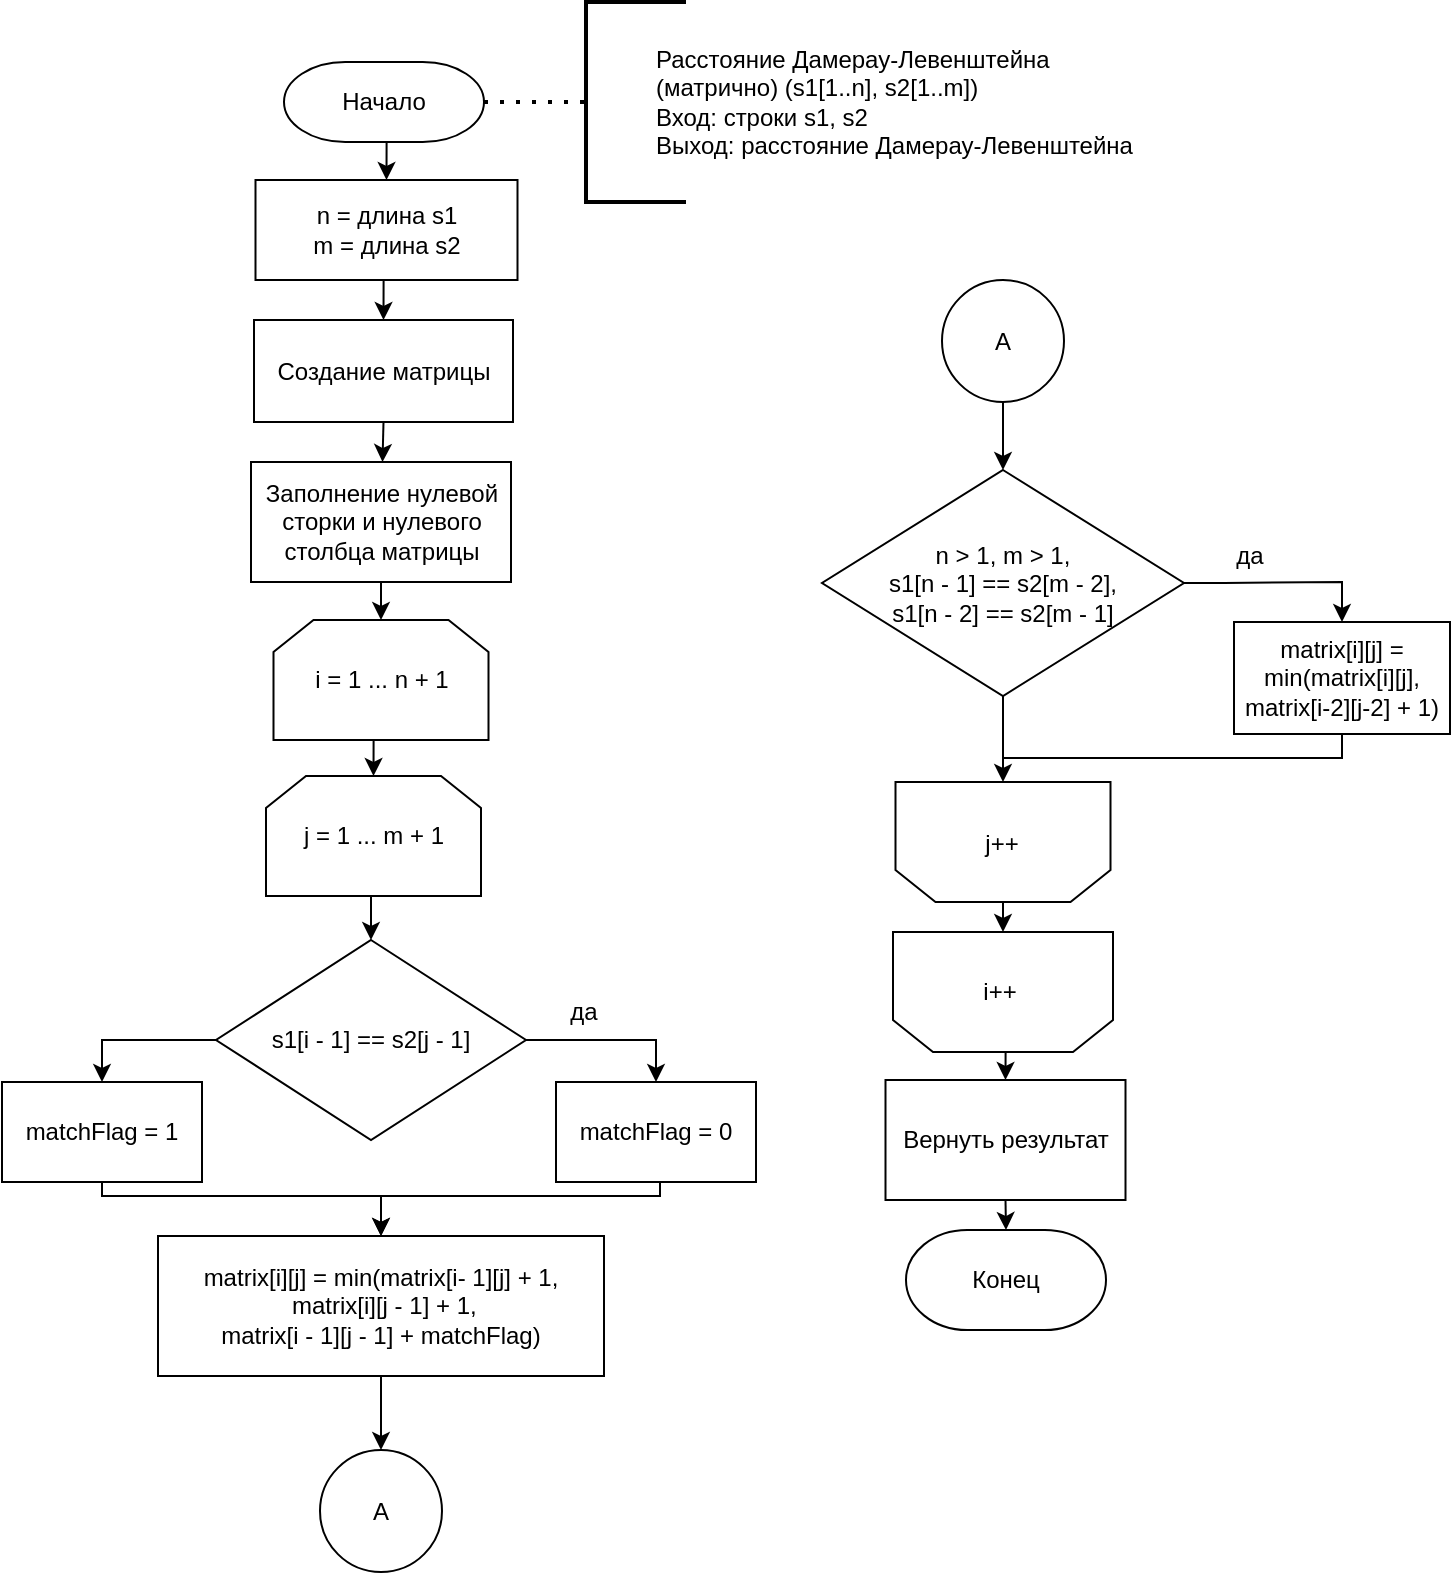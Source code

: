 <mxfile version="20.4.0" type="device" pages="4"><diagram id="PbOEHsnuYlZ1fzdp9hxf" name="Page-1"><mxGraphModel dx="1662" dy="663" grid="0" gridSize="10" guides="1" tooltips="1" connect="1" arrows="1" fold="1" page="1" pageScale="1" pageWidth="850" pageHeight="1100" math="0" shadow="0"><root><mxCell id="0"/><mxCell id="1" parent="0"/><mxCell id="GJ1nNMFgsoHjBuz5Gg0o-3" style="edgeStyle=orthogonalEdgeStyle;rounded=0;orthogonalLoop=1;jettySize=auto;html=1;exitX=0.5;exitY=1;exitDx=0;exitDy=0;exitPerimeter=0;entryX=0.5;entryY=0;entryDx=0;entryDy=0;" parent="1" source="QlhCBS2tbB2hpfsNWzaI-2" target="QlhCBS2tbB2hpfsNWzaI-7" edge="1"><mxGeometry relative="1" as="geometry"/></mxCell><mxCell id="QlhCBS2tbB2hpfsNWzaI-2" value="Начало" style="strokeWidth=1;html=1;shape=mxgraph.flowchart.terminator;whiteSpace=wrap;" parent="1" vertex="1"><mxGeometry x="249" y="40" width="100" height="40" as="geometry"/></mxCell><mxCell id="GJ1nNMFgsoHjBuz5Gg0o-4" style="edgeStyle=orthogonalEdgeStyle;rounded=0;orthogonalLoop=1;jettySize=auto;html=1;exitX=0.5;exitY=1;exitDx=0;exitDy=0;entryX=0.5;entryY=0;entryDx=0;entryDy=0;" parent="1" source="QlhCBS2tbB2hpfsNWzaI-7" target="QlhCBS2tbB2hpfsNWzaI-9" edge="1"><mxGeometry relative="1" as="geometry"/></mxCell><mxCell id="QlhCBS2tbB2hpfsNWzaI-7" value="n = длина s1&lt;br&gt;m = длина s2" style="rounded=1;whiteSpace=wrap;html=1;absoluteArcSize=1;arcSize=0;strokeWidth=1;" parent="1" vertex="1"><mxGeometry x="234.75" y="99" width="131" height="50" as="geometry"/></mxCell><mxCell id="QlhCBS2tbB2hpfsNWzaI-9" value="Создание матрицы" style="rounded=1;whiteSpace=wrap;html=1;absoluteArcSize=1;arcSize=0;strokeWidth=1;" parent="1" vertex="1"><mxGeometry x="234" y="169" width="129.5" height="51" as="geometry"/></mxCell><mxCell id="QlhCBS2tbB2hpfsNWzaI-13" value="" style="endArrow=classic;html=1;exitX=0.5;exitY=1;exitDx=0;exitDy=0;" parent="1" source="QlhCBS2tbB2hpfsNWzaI-9" target="QlhCBS2tbB2hpfsNWzaI-17" edge="1"><mxGeometry width="50" height="50" relative="1" as="geometry"><mxPoint x="286.5" y="540" as="sourcePoint"/><mxPoint x="336.5" y="490" as="targetPoint"/></mxGeometry></mxCell><mxCell id="3fJr_1QyqetIEs8Sb-gw-1" style="edgeStyle=orthogonalEdgeStyle;rounded=0;orthogonalLoop=1;jettySize=auto;html=1;exitX=0;exitY=0.5;exitDx=0;exitDy=0;exitPerimeter=0;entryX=0.5;entryY=0;entryDx=0;entryDy=0;" parent="1" source="QlhCBS2tbB2hpfsNWzaI-16" target="QlhCBS2tbB2hpfsNWzaI-21" edge="1"><mxGeometry relative="1" as="geometry"/></mxCell><mxCell id="3fJr_1QyqetIEs8Sb-gw-4" style="edgeStyle=orthogonalEdgeStyle;rounded=0;orthogonalLoop=1;jettySize=auto;html=1;exitX=1;exitY=0.5;exitDx=0;exitDy=0;exitPerimeter=0;entryX=0.5;entryY=0;entryDx=0;entryDy=0;" parent="1" source="QlhCBS2tbB2hpfsNWzaI-16" target="QlhCBS2tbB2hpfsNWzaI-20" edge="1"><mxGeometry relative="1" as="geometry"/></mxCell><mxCell id="QlhCBS2tbB2hpfsNWzaI-16" value="s1[i - 1] == s2[j - 1]" style="strokeWidth=1;html=1;shape=mxgraph.flowchart.decision;whiteSpace=wrap;" parent="1" vertex="1"><mxGeometry x="215" y="479" width="155" height="100" as="geometry"/></mxCell><mxCell id="GJ1nNMFgsoHjBuz5Gg0o-20" style="edgeStyle=orthogonalEdgeStyle;rounded=0;orthogonalLoop=1;jettySize=auto;html=1;exitX=0.5;exitY=1;exitDx=0;exitDy=0;entryX=0.5;entryY=0;entryDx=0;entryDy=0;" parent="1" source="QlhCBS2tbB2hpfsNWzaI-17" target="GJ1nNMFgsoHjBuz5Gg0o-5" edge="1"><mxGeometry relative="1" as="geometry"/></mxCell><mxCell id="QlhCBS2tbB2hpfsNWzaI-17" value="Заполнение нулевой сторки и нулевого столбца матрицы" style="rounded=1;whiteSpace=wrap;html=1;absoluteArcSize=1;arcSize=0;strokeWidth=1;" parent="1" vertex="1"><mxGeometry x="232.5" y="240" width="130" height="60" as="geometry"/></mxCell><mxCell id="GJ1nNMFgsoHjBuz5Gg0o-8" style="edgeStyle=orthogonalEdgeStyle;rounded=0;orthogonalLoop=1;jettySize=auto;html=1;exitX=0.5;exitY=1;exitDx=0;exitDy=0;entryX=0.5;entryY=0;entryDx=0;entryDy=0;" parent="1" source="QlhCBS2tbB2hpfsNWzaI-20" target="QlhCBS2tbB2hpfsNWzaI-24" edge="1"><mxGeometry relative="1" as="geometry"><Array as="points"><mxPoint x="437" y="600"/><mxPoint x="437" y="607"/><mxPoint x="298" y="607"/></Array></mxGeometry></mxCell><mxCell id="QlhCBS2tbB2hpfsNWzaI-20" value="matchFlag = 0" style="rounded=1;whiteSpace=wrap;html=1;absoluteArcSize=1;arcSize=0;strokeWidth=1;" parent="1" vertex="1"><mxGeometry x="385" y="550" width="100" height="50" as="geometry"/></mxCell><mxCell id="GJ1nNMFgsoHjBuz5Gg0o-7" style="edgeStyle=orthogonalEdgeStyle;rounded=0;orthogonalLoop=1;jettySize=auto;html=1;exitX=0.5;exitY=1;exitDx=0;exitDy=0;entryX=0.5;entryY=0;entryDx=0;entryDy=0;" parent="1" source="QlhCBS2tbB2hpfsNWzaI-21" target="QlhCBS2tbB2hpfsNWzaI-24" edge="1"><mxGeometry relative="1" as="geometry"><Array as="points"><mxPoint x="158" y="607"/><mxPoint x="297" y="607"/></Array></mxGeometry></mxCell><mxCell id="QlhCBS2tbB2hpfsNWzaI-21" value="matchFlag&amp;nbsp;= 1" style="rounded=1;whiteSpace=wrap;html=1;absoluteArcSize=1;arcSize=0;strokeWidth=1;" parent="1" vertex="1"><mxGeometry x="108" y="550" width="100" height="50" as="geometry"/></mxCell><mxCell id="Vdnfsfu97-3xwbdnHy_0-2" style="edgeStyle=orthogonalEdgeStyle;rounded=0;orthogonalLoop=1;jettySize=auto;html=1;" edge="1" parent="1" source="QlhCBS2tbB2hpfsNWzaI-24" target="Vdnfsfu97-3xwbdnHy_0-1"><mxGeometry relative="1" as="geometry"/></mxCell><mxCell id="QlhCBS2tbB2hpfsNWzaI-24" value="matrix[i][j] = min(matrix[i- 1][j] + 1,&lt;br&gt;&amp;nbsp;matrix[i][j - 1] + 1, &lt;br&gt;matrix[i - 1][j - 1] + matchFlag)" style="rounded=1;whiteSpace=wrap;html=1;absoluteArcSize=1;arcSize=0;strokeWidth=1;" parent="1" vertex="1"><mxGeometry x="186" y="627" width="223" height="70" as="geometry"/></mxCell><mxCell id="QlhCBS2tbB2hpfsNWzaI-38" value="Конец" style="strokeWidth=1;html=1;shape=mxgraph.flowchart.terminator;whiteSpace=wrap;" parent="1" vertex="1"><mxGeometry x="560" y="624" width="100" height="50" as="geometry"/></mxCell><mxCell id="3fJr_1QyqetIEs8Sb-gw-8" value="да" style="text;html=1;strokeColor=none;fillColor=none;align=center;verticalAlign=middle;whiteSpace=wrap;rounded=0;" parent="1" vertex="1"><mxGeometry x="379" y="505" width="40" height="20" as="geometry"/></mxCell><mxCell id="GJ1nNMFgsoHjBuz5Gg0o-21" style="edgeStyle=orthogonalEdgeStyle;rounded=0;orthogonalLoop=1;jettySize=auto;html=1;exitX=0.5;exitY=1;exitDx=0;exitDy=0;entryX=0.5;entryY=0;entryDx=0;entryDy=0;" parent="1" source="GJ1nNMFgsoHjBuz5Gg0o-5" target="GJ1nNMFgsoHjBuz5Gg0o-6" edge="1"><mxGeometry relative="1" as="geometry"/></mxCell><mxCell id="GJ1nNMFgsoHjBuz5Gg0o-5" value="&lt;span&gt;i = 1 ... n + 1&lt;/span&gt;" style="shape=loopLimit;whiteSpace=wrap;html=1;strokeWidth=1;" parent="1" vertex="1"><mxGeometry x="243.75" y="319" width="107.5" height="60" as="geometry"/></mxCell><mxCell id="GJ1nNMFgsoHjBuz5Gg0o-19" style="edgeStyle=orthogonalEdgeStyle;rounded=0;orthogonalLoop=1;jettySize=auto;html=1;exitX=0.5;exitY=1;exitDx=0;exitDy=0;entryX=0.5;entryY=0;entryDx=0;entryDy=0;entryPerimeter=0;" parent="1" source="GJ1nNMFgsoHjBuz5Gg0o-6" target="QlhCBS2tbB2hpfsNWzaI-16" edge="1"><mxGeometry relative="1" as="geometry"/></mxCell><mxCell id="GJ1nNMFgsoHjBuz5Gg0o-6" value="j = 1 ... m + 1" style="shape=loopLimit;whiteSpace=wrap;html=1;strokeWidth=1;" parent="1" vertex="1"><mxGeometry x="240" y="397" width="107.5" height="60" as="geometry"/></mxCell><mxCell id="GJ1nNMFgsoHjBuz5Gg0o-11" value="" style="group" parent="1" vertex="1" connectable="0"><mxGeometry x="558.5" y="410" width="107.5" height="60" as="geometry"/></mxCell><mxCell id="GJ1nNMFgsoHjBuz5Gg0o-9" value="" style="shape=loopLimit;whiteSpace=wrap;html=1;strokeWidth=1;rotation=-180;" parent="GJ1nNMFgsoHjBuz5Gg0o-11" vertex="1"><mxGeometry x="-3.75" y="-10" width="107.5" height="60" as="geometry"/></mxCell><mxCell id="QlhCBS2tbB2hpfsNWzaI-33" value="j++" style="text;html=1;strokeColor=none;fillColor=none;align=center;verticalAlign=middle;whiteSpace=wrap;rounded=0;" parent="GJ1nNMFgsoHjBuz5Gg0o-11" vertex="1"><mxGeometry x="20" width="58.48" height="42" as="geometry"/></mxCell><mxCell id="GJ1nNMFgsoHjBuz5Gg0o-12" value="" style="group" parent="1" vertex="1" connectable="0"><mxGeometry x="557.25" y="485" width="110" height="50" as="geometry"/></mxCell><mxCell id="GJ1nNMFgsoHjBuz5Gg0o-10" value="" style="shape=loopLimit;whiteSpace=wrap;html=1;strokeWidth=1;rotation=-180;" parent="GJ1nNMFgsoHjBuz5Gg0o-12" vertex="1"><mxGeometry x="-3.75" y="-10" width="110" height="60" as="geometry"/></mxCell><mxCell id="QlhCBS2tbB2hpfsNWzaI-36" value="i++" style="text;html=1;strokeColor=none;fillColor=none;align=center;verticalAlign=middle;whiteSpace=wrap;rounded=0;" parent="GJ1nNMFgsoHjBuz5Gg0o-12" vertex="1"><mxGeometry x="30" width="40" height="40" as="geometry"/></mxCell><mxCell id="GJ1nNMFgsoHjBuz5Gg0o-17" style="edgeStyle=orthogonalEdgeStyle;rounded=0;orthogonalLoop=1;jettySize=auto;html=1;exitX=0.5;exitY=0;exitDx=0;exitDy=0;entryX=0.5;entryY=1;entryDx=0;entryDy=0;" parent="1" source="GJ1nNMFgsoHjBuz5Gg0o-9" target="GJ1nNMFgsoHjBuz5Gg0o-10" edge="1"><mxGeometry relative="1" as="geometry"/></mxCell><mxCell id="GJ1nNMFgsoHjBuz5Gg0o-25" value="&lt;span&gt;Расстояние Дамерау-Левенштейна&amp;nbsp;&lt;br&gt;(матрично) (s1[1..n], s2[1..m])&lt;br&gt;&lt;/span&gt;&lt;div&gt;Вход: строки s1, s2&lt;/div&gt;&lt;div&gt;Выход: расстояние Дамерау-Левенштейна&lt;/div&gt;" style="text;html=1;align=left;verticalAlign=middle;resizable=0;points=[];autosize=1;" parent="1" vertex="1"><mxGeometry x="433" y="25" width="256" height="70" as="geometry"/></mxCell><mxCell id="ZtsBwkWmCcAqBo-v8Foj-3" value="Вернуть результат" style="rounded=0;whiteSpace=wrap;html=1;strokeWidth=1;" parent="1" vertex="1"><mxGeometry x="549.75" y="549" width="120" height="60" as="geometry"/></mxCell><mxCell id="ZtsBwkWmCcAqBo-v8Foj-4" style="edgeStyle=orthogonalEdgeStyle;rounded=0;orthogonalLoop=1;jettySize=auto;html=1;exitX=0.5;exitY=0;exitDx=0;exitDy=0;entryX=0.5;entryY=0;entryDx=0;entryDy=0;" parent="1" source="GJ1nNMFgsoHjBuz5Gg0o-10" target="ZtsBwkWmCcAqBo-v8Foj-3" edge="1"><mxGeometry relative="1" as="geometry"/></mxCell><mxCell id="6xylnuV4xVgLmrc-juxk-6" style="edgeStyle=orthogonalEdgeStyle;rounded=0;orthogonalLoop=1;jettySize=auto;html=1;exitX=1;exitY=0.5;exitDx=0;exitDy=0;exitPerimeter=0;entryX=0.5;entryY=0;entryDx=0;entryDy=0;" parent="1" source="6xylnuV4xVgLmrc-juxk-7" target="6xylnuV4xVgLmrc-juxk-8" edge="1"><mxGeometry relative="1" as="geometry"/></mxCell><mxCell id="KCcoZrRjbJHF1LTFoKwz-1" style="edgeStyle=orthogonalEdgeStyle;rounded=0;orthogonalLoop=1;jettySize=auto;html=1;exitX=0.5;exitY=1;exitDx=0;exitDy=0;exitPerimeter=0;entryX=0.5;entryY=1;entryDx=0;entryDy=0;" parent="1" source="6xylnuV4xVgLmrc-juxk-7" target="GJ1nNMFgsoHjBuz5Gg0o-9" edge="1"><mxGeometry relative="1" as="geometry"/></mxCell><mxCell id="6xylnuV4xVgLmrc-juxk-7" value="n &amp;gt; 1, m &amp;gt; 1,&lt;br&gt;s1[n - 1] == s2[m - 2],&lt;br&gt;s1[n - 2] == s2[m - 1]" style="strokeWidth=1;html=1;shape=mxgraph.flowchart.decision;whiteSpace=wrap;" parent="1" vertex="1"><mxGeometry x="518" y="244" width="181" height="113" as="geometry"/></mxCell><mxCell id="6xylnuV4xVgLmrc-juxk-8" value="matrix[i][j] = min(matrix[i][j], matrix[i-2][j-2] + 1)" style="rounded=1;whiteSpace=wrap;html=1;absoluteArcSize=1;arcSize=0;strokeWidth=1;" parent="1" vertex="1"><mxGeometry x="724" y="320" width="108" height="56" as="geometry"/></mxCell><mxCell id="6xylnuV4xVgLmrc-juxk-10" value="да" style="text;html=1;strokeColor=none;fillColor=none;align=center;verticalAlign=middle;whiteSpace=wrap;rounded=0;" parent="1" vertex="1"><mxGeometry x="712" y="277" width="40" height="20" as="geometry"/></mxCell><mxCell id="2vSAy33AEoQUTBy2-Sxr-3" value="" style="endArrow=none;html=1;rounded=0;entryX=0.5;entryY=1;entryDx=0;entryDy=0;" parent="1" target="6xylnuV4xVgLmrc-juxk-8" edge="1"><mxGeometry width="50" height="50" relative="1" as="geometry"><mxPoint x="609" y="388" as="sourcePoint"/><mxPoint x="801" y="356" as="targetPoint"/><Array as="points"><mxPoint x="778" y="388"/></Array></mxGeometry></mxCell><mxCell id="2vSAy33AEoQUTBy2-Sxr-5" value="" style="endArrow=classic;html=1;rounded=0;exitX=0.5;exitY=1;exitDx=0;exitDy=0;entryX=0.5;entryY=0;entryDx=0;entryDy=0;entryPerimeter=0;" parent="1" source="ZtsBwkWmCcAqBo-v8Foj-3" target="QlhCBS2tbB2hpfsNWzaI-38" edge="1"><mxGeometry width="50" height="50" relative="1" as="geometry"><mxPoint x="751" y="618" as="sourcePoint"/><mxPoint x="801" y="568" as="targetPoint"/></mxGeometry></mxCell><mxCell id="53Iw6Or5pvRf7czwSvkP-2" value="" style="endArrow=none;dashed=1;html=1;dashPattern=1 3;strokeWidth=2;rounded=0;exitX=1;exitY=0.5;exitDx=0;exitDy=0;exitPerimeter=0;entryX=0;entryY=0.5;entryDx=0;entryDy=0;entryPerimeter=0;" edge="1" parent="1" source="QlhCBS2tbB2hpfsNWzaI-2"><mxGeometry width="50" height="50" relative="1" as="geometry"><mxPoint x="398" y="108" as="sourcePoint"/><mxPoint x="401" y="60" as="targetPoint"/></mxGeometry></mxCell><mxCell id="53Iw6Or5pvRf7czwSvkP-3" value="" style="strokeWidth=2;html=1;shape=mxgraph.flowchart.annotation_1;align=left;pointerEvents=1;" vertex="1" parent="1"><mxGeometry x="400" y="10" width="50" height="100" as="geometry"/></mxCell><mxCell id="Vdnfsfu97-3xwbdnHy_0-1" value="А" style="ellipse;whiteSpace=wrap;html=1;aspect=fixed;" vertex="1" parent="1"><mxGeometry x="267" y="734" width="61" height="61" as="geometry"/></mxCell><mxCell id="Vdnfsfu97-3xwbdnHy_0-4" style="edgeStyle=orthogonalEdgeStyle;rounded=0;orthogonalLoop=1;jettySize=auto;html=1;entryX=0.5;entryY=0;entryDx=0;entryDy=0;entryPerimeter=0;" edge="1" parent="1" source="Vdnfsfu97-3xwbdnHy_0-3" target="6xylnuV4xVgLmrc-juxk-7"><mxGeometry relative="1" as="geometry"/></mxCell><mxCell id="Vdnfsfu97-3xwbdnHy_0-3" value="А" style="ellipse;whiteSpace=wrap;html=1;aspect=fixed;" vertex="1" parent="1"><mxGeometry x="578" y="149" width="61" height="61" as="geometry"/></mxCell></root></mxGraphModel></diagram><diagram name="Копия Page-1" id="z8ugHY1Dloi45Zm7qhLJ"><mxGraphModel dx="1662" dy="663" grid="0" gridSize="10" guides="1" tooltips="1" connect="1" arrows="1" fold="1" page="1" pageScale="1" pageWidth="850" pageHeight="1100" math="0" shadow="0"><root><mxCell id="XgxwQjhgGq_42veYicS2-0"/><mxCell id="XgxwQjhgGq_42veYicS2-1" parent="XgxwQjhgGq_42veYicS2-0"/><mxCell id="XgxwQjhgGq_42veYicS2-2" style="edgeStyle=orthogonalEdgeStyle;rounded=0;orthogonalLoop=1;jettySize=auto;html=1;exitX=0.5;exitY=1;exitDx=0;exitDy=0;exitPerimeter=0;entryX=0.5;entryY=0;entryDx=0;entryDy=0;" edge="1" parent="XgxwQjhgGq_42veYicS2-1" source="XgxwQjhgGq_42veYicS2-3" target="XgxwQjhgGq_42veYicS2-5"><mxGeometry relative="1" as="geometry"/></mxCell><mxCell id="XgxwQjhgGq_42veYicS2-3" value="Начало" style="strokeWidth=1;html=1;shape=mxgraph.flowchart.terminator;whiteSpace=wrap;" vertex="1" parent="XgxwQjhgGq_42veYicS2-1"><mxGeometry x="249" y="40" width="100" height="40" as="geometry"/></mxCell><mxCell id="XgxwQjhgGq_42veYicS2-4" style="edgeStyle=orthogonalEdgeStyle;rounded=0;orthogonalLoop=1;jettySize=auto;html=1;exitX=0.5;exitY=1;exitDx=0;exitDy=0;entryX=0.5;entryY=0;entryDx=0;entryDy=0;" edge="1" parent="XgxwQjhgGq_42veYicS2-1" source="XgxwQjhgGq_42veYicS2-5" target="XgxwQjhgGq_42veYicS2-6"><mxGeometry relative="1" as="geometry"/></mxCell><mxCell id="XgxwQjhgGq_42veYicS2-5" value="n = длина s1&lt;br&gt;m = длина s2" style="rounded=1;whiteSpace=wrap;html=1;absoluteArcSize=1;arcSize=0;strokeWidth=1;" vertex="1" parent="XgxwQjhgGq_42veYicS2-1"><mxGeometry x="234.75" y="99" width="131" height="50" as="geometry"/></mxCell><mxCell id="XgxwQjhgGq_42veYicS2-6" value="Создание матрицы" style="rounded=1;whiteSpace=wrap;html=1;absoluteArcSize=1;arcSize=0;strokeWidth=1;" vertex="1" parent="XgxwQjhgGq_42veYicS2-1"><mxGeometry x="234" y="169" width="129.5" height="51" as="geometry"/></mxCell><mxCell id="XgxwQjhgGq_42veYicS2-7" value="" style="endArrow=classic;html=1;exitX=0.5;exitY=1;exitDx=0;exitDy=0;" edge="1" parent="XgxwQjhgGq_42veYicS2-1" source="XgxwQjhgGq_42veYicS2-6" target="XgxwQjhgGq_42veYicS2-12"><mxGeometry width="50" height="50" relative="1" as="geometry"><mxPoint x="286.5" y="540" as="sourcePoint"/><mxPoint x="336.5" y="490" as="targetPoint"/></mxGeometry></mxCell><mxCell id="XgxwQjhgGq_42veYicS2-8" style="edgeStyle=orthogonalEdgeStyle;rounded=0;orthogonalLoop=1;jettySize=auto;html=1;exitX=0;exitY=0.5;exitDx=0;exitDy=0;exitPerimeter=0;entryX=0.5;entryY=0;entryDx=0;entryDy=0;" edge="1" parent="XgxwQjhgGq_42veYicS2-1" source="XgxwQjhgGq_42veYicS2-10" target="XgxwQjhgGq_42veYicS2-16"><mxGeometry relative="1" as="geometry"/></mxCell><mxCell id="XgxwQjhgGq_42veYicS2-9" style="edgeStyle=orthogonalEdgeStyle;rounded=0;orthogonalLoop=1;jettySize=auto;html=1;exitX=1;exitY=0.5;exitDx=0;exitDy=0;exitPerimeter=0;entryX=0.5;entryY=0;entryDx=0;entryDy=0;" edge="1" parent="XgxwQjhgGq_42veYicS2-1" source="XgxwQjhgGq_42veYicS2-10" target="XgxwQjhgGq_42veYicS2-14"><mxGeometry relative="1" as="geometry"/></mxCell><mxCell id="XgxwQjhgGq_42veYicS2-10" value="s1[i - 1] == s2[j - 1]" style="strokeWidth=1;html=1;shape=mxgraph.flowchart.decision;whiteSpace=wrap;" vertex="1" parent="XgxwQjhgGq_42veYicS2-1"><mxGeometry x="537" y="217" width="155" height="100" as="geometry"/></mxCell><mxCell id="XgxwQjhgGq_42veYicS2-11" style="edgeStyle=orthogonalEdgeStyle;rounded=0;orthogonalLoop=1;jettySize=auto;html=1;exitX=0.5;exitY=1;exitDx=0;exitDy=0;entryX=0.5;entryY=0;entryDx=0;entryDy=0;" edge="1" parent="XgxwQjhgGq_42veYicS2-1" source="XgxwQjhgGq_42veYicS2-12" target="XgxwQjhgGq_42veYicS2-22"><mxGeometry relative="1" as="geometry"/></mxCell><mxCell id="XgxwQjhgGq_42veYicS2-12" value="Заполнение нулевой сторки и нулевого столбца матрицы" style="rounded=1;whiteSpace=wrap;html=1;absoluteArcSize=1;arcSize=0;strokeWidth=1;" vertex="1" parent="XgxwQjhgGq_42veYicS2-1"><mxGeometry x="232.5" y="240" width="130" height="60" as="geometry"/></mxCell><mxCell id="XgxwQjhgGq_42veYicS2-13" style="edgeStyle=orthogonalEdgeStyle;rounded=0;orthogonalLoop=1;jettySize=auto;html=1;exitX=0.5;exitY=1;exitDx=0;exitDy=0;entryX=0.5;entryY=0;entryDx=0;entryDy=0;" edge="1" parent="XgxwQjhgGq_42veYicS2-1" source="XgxwQjhgGq_42veYicS2-14" target="XgxwQjhgGq_42veYicS2-18"><mxGeometry relative="1" as="geometry"><Array as="points"><mxPoint x="759" y="338"/><mxPoint x="759" y="345"/><mxPoint x="620" y="345"/></Array></mxGeometry></mxCell><mxCell id="XgxwQjhgGq_42veYicS2-14" value="matchFlag = 0" style="rounded=1;whiteSpace=wrap;html=1;absoluteArcSize=1;arcSize=0;strokeWidth=1;" vertex="1" parent="XgxwQjhgGq_42veYicS2-1"><mxGeometry x="707" y="288" width="100" height="50" as="geometry"/></mxCell><mxCell id="XgxwQjhgGq_42veYicS2-15" style="edgeStyle=orthogonalEdgeStyle;rounded=0;orthogonalLoop=1;jettySize=auto;html=1;exitX=0.5;exitY=1;exitDx=0;exitDy=0;entryX=0.5;entryY=0;entryDx=0;entryDy=0;" edge="1" parent="XgxwQjhgGq_42veYicS2-1" source="XgxwQjhgGq_42veYicS2-16" target="XgxwQjhgGq_42veYicS2-18"><mxGeometry relative="1" as="geometry"><Array as="points"><mxPoint x="480" y="345"/><mxPoint x="619" y="345"/></Array></mxGeometry></mxCell><mxCell id="XgxwQjhgGq_42veYicS2-16" value="matchFlag&amp;nbsp;= 1" style="rounded=1;whiteSpace=wrap;html=1;absoluteArcSize=1;arcSize=0;strokeWidth=1;" vertex="1" parent="XgxwQjhgGq_42veYicS2-1"><mxGeometry x="430" y="288" width="100" height="50" as="geometry"/></mxCell><mxCell id="XgxwQjhgGq_42veYicS2-17" style="edgeStyle=orthogonalEdgeStyle;rounded=0;orthogonalLoop=1;jettySize=auto;html=1;entryX=0.5;entryY=1;entryDx=0;entryDy=0;" edge="1" parent="XgxwQjhgGq_42veYicS2-1" source="XgxwQjhgGq_42veYicS2-18" target="XgxwQjhgGq_42veYicS2-26"><mxGeometry relative="1" as="geometry"><mxPoint x="619.5" y="472" as="targetPoint"/></mxGeometry></mxCell><mxCell id="XgxwQjhgGq_42veYicS2-18" value="matrix[i][j] = min(matrix[i- 1][j] + 1,&lt;br&gt;&amp;nbsp;matrix[i][j - 1] + 1, &lt;br&gt;matrix[i - 1][j - 1] + matchFlag)" style="rounded=1;whiteSpace=wrap;html=1;absoluteArcSize=1;arcSize=0;strokeWidth=1;" vertex="1" parent="XgxwQjhgGq_42veYicS2-1"><mxGeometry x="508" y="365" width="223" height="70" as="geometry"/></mxCell><mxCell id="XgxwQjhgGq_42veYicS2-19" value="Конец" style="strokeWidth=1;html=1;shape=mxgraph.flowchart.terminator;whiteSpace=wrap;" vertex="1" parent="XgxwQjhgGq_42veYicS2-1"><mxGeometry x="572.25" y="695" width="100" height="50" as="geometry"/></mxCell><mxCell id="XgxwQjhgGq_42veYicS2-20" value="да" style="text;html=1;strokeColor=none;fillColor=none;align=center;verticalAlign=middle;whiteSpace=wrap;rounded=0;" vertex="1" parent="XgxwQjhgGq_42veYicS2-1"><mxGeometry x="701" y="243" width="40" height="20" as="geometry"/></mxCell><mxCell id="XgxwQjhgGq_42veYicS2-21" style="edgeStyle=orthogonalEdgeStyle;rounded=0;orthogonalLoop=1;jettySize=auto;html=1;exitX=0.5;exitY=1;exitDx=0;exitDy=0;entryX=0.5;entryY=0;entryDx=0;entryDy=0;" edge="1" parent="XgxwQjhgGq_42veYicS2-1" source="XgxwQjhgGq_42veYicS2-22" target="XgxwQjhgGq_42veYicS2-24"><mxGeometry relative="1" as="geometry"/></mxCell><mxCell id="XgxwQjhgGq_42veYicS2-22" value="&lt;span&gt;i = 1 ... n + 1&lt;/span&gt;" style="shape=loopLimit;whiteSpace=wrap;html=1;strokeWidth=1;" vertex="1" parent="XgxwQjhgGq_42veYicS2-1"><mxGeometry x="243.75" y="319" width="107.5" height="60" as="geometry"/></mxCell><mxCell id="JbKlOLMrkqLv7WiydBii-2" style="edgeStyle=orthogonalEdgeStyle;rounded=0;orthogonalLoop=1;jettySize=auto;html=1;entryX=0.5;entryY=0;entryDx=0;entryDy=0;" edge="1" parent="XgxwQjhgGq_42veYicS2-1" source="XgxwQjhgGq_42veYicS2-24" target="JbKlOLMrkqLv7WiydBii-1"><mxGeometry relative="1" as="geometry"/></mxCell><mxCell id="XgxwQjhgGq_42veYicS2-24" value="j = 1 ... m + 1" style="shape=loopLimit;whiteSpace=wrap;html=1;strokeWidth=1;" vertex="1" parent="XgxwQjhgGq_42veYicS2-1"><mxGeometry x="240" y="397" width="107.5" height="60" as="geometry"/></mxCell><mxCell id="XgxwQjhgGq_42veYicS2-25" value="" style="group" vertex="1" connectable="0" parent="XgxwQjhgGq_42veYicS2-1"><mxGeometry x="570.75" y="481" width="107.5" height="60" as="geometry"/></mxCell><mxCell id="XgxwQjhgGq_42veYicS2-26" value="" style="shape=loopLimit;whiteSpace=wrap;html=1;strokeWidth=1;rotation=-180;" vertex="1" parent="XgxwQjhgGq_42veYicS2-25"><mxGeometry x="-5" y="-16" width="107.5" height="60" as="geometry"/></mxCell><mxCell id="XgxwQjhgGq_42veYicS2-27" value="j++" style="text;html=1;strokeColor=none;fillColor=none;align=center;verticalAlign=middle;whiteSpace=wrap;rounded=0;" vertex="1" parent="XgxwQjhgGq_42veYicS2-25"><mxGeometry x="19.51" y="-7" width="58.48" height="42" as="geometry"/></mxCell><mxCell id="XgxwQjhgGq_42veYicS2-28" value="" style="group" vertex="1" connectable="0" parent="XgxwQjhgGq_42veYicS2-1"><mxGeometry x="569.5" y="556" width="110" height="50" as="geometry"/></mxCell><mxCell id="XgxwQjhgGq_42veYicS2-29" value="" style="shape=loopLimit;whiteSpace=wrap;html=1;strokeWidth=1;rotation=-180;" vertex="1" parent="XgxwQjhgGq_42veYicS2-28"><mxGeometry x="-3.75" y="-10" width="110" height="60" as="geometry"/></mxCell><mxCell id="XgxwQjhgGq_42veYicS2-30" value="i++" style="text;html=1;strokeColor=none;fillColor=none;align=center;verticalAlign=middle;whiteSpace=wrap;rounded=0;" vertex="1" parent="XgxwQjhgGq_42veYicS2-28"><mxGeometry x="30" width="40" height="40" as="geometry"/></mxCell><mxCell id="XgxwQjhgGq_42veYicS2-31" style="edgeStyle=orthogonalEdgeStyle;rounded=0;orthogonalLoop=1;jettySize=auto;html=1;exitX=0.5;exitY=0;exitDx=0;exitDy=0;entryX=0.5;entryY=1;entryDx=0;entryDy=0;" edge="1" parent="XgxwQjhgGq_42veYicS2-1" source="XgxwQjhgGq_42veYicS2-26" target="XgxwQjhgGq_42veYicS2-29"><mxGeometry relative="1" as="geometry"/></mxCell><mxCell id="XgxwQjhgGq_42veYicS2-32" value="&lt;span&gt;Расстояние Левенштейна&amp;nbsp;&lt;br&gt;(матрично) (s1[1..n], s2[1..m])&lt;br&gt;&lt;/span&gt;&lt;div&gt;Вход: строки s1, s2&lt;/div&gt;&lt;div&gt;Выход: расстояние Левенштейна&lt;/div&gt;" style="text;html=1;align=left;verticalAlign=middle;resizable=0;points=[];autosize=1;" vertex="1" parent="XgxwQjhgGq_42veYicS2-1"><mxGeometry x="419" y="25" width="204" height="70" as="geometry"/></mxCell><mxCell id="XgxwQjhgGq_42veYicS2-33" value="Вернуть результат" style="rounded=0;whiteSpace=wrap;html=1;strokeWidth=1;" vertex="1" parent="XgxwQjhgGq_42veYicS2-1"><mxGeometry x="562" y="620" width="120" height="60" as="geometry"/></mxCell><mxCell id="XgxwQjhgGq_42veYicS2-34" style="edgeStyle=orthogonalEdgeStyle;rounded=0;orthogonalLoop=1;jettySize=auto;html=1;exitX=0.5;exitY=0;exitDx=0;exitDy=0;entryX=0.5;entryY=0;entryDx=0;entryDy=0;" edge="1" parent="XgxwQjhgGq_42veYicS2-1" source="XgxwQjhgGq_42veYicS2-29" target="XgxwQjhgGq_42veYicS2-33"><mxGeometry relative="1" as="geometry"/></mxCell><mxCell id="XgxwQjhgGq_42veYicS2-41" value="" style="endArrow=classic;html=1;rounded=0;exitX=0.5;exitY=1;exitDx=0;exitDy=0;entryX=0.5;entryY=0;entryDx=0;entryDy=0;entryPerimeter=0;" edge="1" parent="XgxwQjhgGq_42veYicS2-1" source="XgxwQjhgGq_42veYicS2-33" target="XgxwQjhgGq_42veYicS2-19"><mxGeometry width="50" height="50" relative="1" as="geometry"><mxPoint x="763.25" y="689" as="sourcePoint"/><mxPoint x="813.25" y="639" as="targetPoint"/></mxGeometry></mxCell><mxCell id="XgxwQjhgGq_42veYicS2-42" value="" style="endArrow=none;dashed=1;html=1;dashPattern=1 3;strokeWidth=2;rounded=0;exitX=1;exitY=0.5;exitDx=0;exitDy=0;exitPerimeter=0;entryX=0;entryY=0.5;entryDx=0;entryDy=0;entryPerimeter=0;" edge="1" parent="XgxwQjhgGq_42veYicS2-1" source="XgxwQjhgGq_42veYicS2-3"><mxGeometry width="50" height="50" relative="1" as="geometry"><mxPoint x="398" y="108" as="sourcePoint"/><mxPoint x="401" y="60" as="targetPoint"/></mxGeometry></mxCell><mxCell id="XgxwQjhgGq_42veYicS2-43" value="" style="strokeWidth=2;html=1;shape=mxgraph.flowchart.annotation_1;align=left;pointerEvents=1;" vertex="1" parent="XgxwQjhgGq_42veYicS2-1"><mxGeometry x="402" y="17" width="47" height="86" as="geometry"/></mxCell><mxCell id="JbKlOLMrkqLv7WiydBii-1" value="А" style="ellipse;whiteSpace=wrap;html=1;aspect=fixed;" vertex="1" parent="XgxwQjhgGq_42veYicS2-1"><mxGeometry x="258.75" y="486" width="70" height="70" as="geometry"/></mxCell><mxCell id="JbKlOLMrkqLv7WiydBii-4" style="edgeStyle=orthogonalEdgeStyle;rounded=0;orthogonalLoop=1;jettySize=auto;html=1;entryX=0.5;entryY=0;entryDx=0;entryDy=0;entryPerimeter=0;" edge="1" parent="XgxwQjhgGq_42veYicS2-1" source="JbKlOLMrkqLv7WiydBii-3" target="XgxwQjhgGq_42veYicS2-10"><mxGeometry relative="1" as="geometry"/></mxCell><mxCell id="JbKlOLMrkqLv7WiydBii-3" value="А" style="ellipse;whiteSpace=wrap;html=1;aspect=fixed;" vertex="1" parent="XgxwQjhgGq_42veYicS2-1"><mxGeometry x="580" y="128" width="69" height="69" as="geometry"/></mxCell></root></mxGraphModel></diagram><diagram id="f5oJTH_YcwALquGOhXfG" name="Страница 2"><mxGraphModel dx="1547" dy="947" grid="0" gridSize="10" guides="1" tooltips="1" connect="1" arrows="1" fold="1" page="1" pageScale="1" pageWidth="827" pageHeight="1169" math="0" shadow="0"><root><mxCell id="eyTEpRv1xtTPRxzZEOJE-0"/><mxCell id="eyTEpRv1xtTPRxzZEOJE-1" parent="eyTEpRv1xtTPRxzZEOJE-0"/><mxCell id="-Off0AewRoG3oYDFfMQI-0" style="edgeStyle=orthogonalEdgeStyle;rounded=0;orthogonalLoop=1;jettySize=auto;html=1;exitX=0.5;exitY=1;exitDx=0;exitDy=0;exitPerimeter=0;entryX=0.5;entryY=0;entryDx=0;entryDy=0;" edge="1" parent="eyTEpRv1xtTPRxzZEOJE-1" source="-Off0AewRoG3oYDFfMQI-1" target="-Off0AewRoG3oYDFfMQI-3"><mxGeometry relative="1" as="geometry"/></mxCell><mxCell id="-Off0AewRoG3oYDFfMQI-1" value="Начало" style="strokeWidth=1;html=1;shape=mxgraph.flowchart.terminator;whiteSpace=wrap;" vertex="1" parent="eyTEpRv1xtTPRxzZEOJE-1"><mxGeometry x="1086.25" y="32" width="120" height="50" as="geometry"/></mxCell><mxCell id="-Off0AewRoG3oYDFfMQI-2" style="edgeStyle=orthogonalEdgeStyle;rounded=0;orthogonalLoop=1;jettySize=auto;html=1;exitX=0.5;exitY=1;exitDx=0;exitDy=0;entryX=0.5;entryY=0;entryDx=0;entryDy=0;" edge="1" parent="eyTEpRv1xtTPRxzZEOJE-1" source="-Off0AewRoG3oYDFfMQI-3" target="-Off0AewRoG3oYDFfMQI-6"><mxGeometry relative="1" as="geometry"/></mxCell><mxCell id="-Off0AewRoG3oYDFfMQI-3" value="n = длина s1&lt;br&gt;m = длина s2" style="rounded=0;whiteSpace=wrap;html=1;strokeWidth=1;" vertex="1" parent="eyTEpRv1xtTPRxzZEOJE-1"><mxGeometry x="1090" y="100" width="110" height="50" as="geometry"/></mxCell><mxCell id="-Off0AewRoG3oYDFfMQI-4" style="edgeStyle=orthogonalEdgeStyle;rounded=0;orthogonalLoop=1;jettySize=auto;html=1;exitX=1;exitY=0.5;exitDx=0;exitDy=0;entryX=0.5;entryY=0;entryDx=0;entryDy=0;" edge="1" parent="eyTEpRv1xtTPRxzZEOJE-1" source="-Off0AewRoG3oYDFfMQI-6" target="-Off0AewRoG3oYDFfMQI-50"><mxGeometry relative="1" as="geometry"><mxPoint x="1275" y="227" as="targetPoint"/></mxGeometry></mxCell><mxCell id="-Off0AewRoG3oYDFfMQI-5" style="edgeStyle=orthogonalEdgeStyle;rounded=0;orthogonalLoop=1;jettySize=auto;html=1;exitX=0;exitY=0.5;exitDx=0;exitDy=0;entryX=0.5;entryY=0;entryDx=0;entryDy=0;" edge="1" parent="eyTEpRv1xtTPRxzZEOJE-1" source="-Off0AewRoG3oYDFfMQI-6" target="-Off0AewRoG3oYDFfMQI-11"><mxGeometry relative="1" as="geometry"><mxPoint x="1021" y="329" as="targetPoint"/></mxGeometry></mxCell><mxCell id="-Off0AewRoG3oYDFfMQI-6" value="n ==0 и m == 0" style="rhombus;whiteSpace=wrap;html=1;strokeWidth=1;" vertex="1" parent="eyTEpRv1xtTPRxzZEOJE-1"><mxGeometry x="1070" y="170" width="150" height="70" as="geometry"/></mxCell><mxCell id="-Off0AewRoG3oYDFfMQI-10" style="edgeStyle=orthogonalEdgeStyle;rounded=0;orthogonalLoop=1;jettySize=auto;html=1;exitX=1;exitY=0.5;exitDx=0;exitDy=0;entryX=0.5;entryY=0;entryDx=0;entryDy=0;" edge="1" parent="eyTEpRv1xtTPRxzZEOJE-1" source="-Off0AewRoG3oYDFfMQI-11" target="-Off0AewRoG3oYDFfMQI-15"><mxGeometry relative="1" as="geometry"/></mxCell><mxCell id="-Off0AewRoG3oYDFfMQI-52" style="edgeStyle=orthogonalEdgeStyle;rounded=0;orthogonalLoop=1;jettySize=auto;html=1;entryX=0.5;entryY=0;entryDx=0;entryDy=0;" edge="1" parent="eyTEpRv1xtTPRxzZEOJE-1" source="-Off0AewRoG3oYDFfMQI-11" target="-Off0AewRoG3oYDFfMQI-53"><mxGeometry relative="1" as="geometry"><mxPoint x="1025" y="411.571" as="targetPoint"/></mxGeometry></mxCell><mxCell id="-Off0AewRoG3oYDFfMQI-11" value="n = 0 и m != 0" style="rhombus;whiteSpace=wrap;html=1;strokeWidth=1;" vertex="1" parent="eyTEpRv1xtTPRxzZEOJE-1"><mxGeometry x="950" y="251" width="150" height="70" as="geometry"/></mxCell><mxCell id="-Off0AewRoG3oYDFfMQI-15" value="Вернуть m&lt;span style=&quot;color: rgba(0 , 0 , 0 , 0) ; font-family: monospace ; font-size: 0px&quot;&gt;%3CmxGraphModel%3E%3Croot%3E%3CmxCell%20id%3D%220%22%2F%3E%3CmxCell%20id%3D%221%22%20parent%3D%220%22%2F%3E%3CmxCell%20id%3D%222%22%20value%3D%22n%20%3D%3D0%20%D0%B8%D0%BB%D0%B8%20m%20%3D%3D%200%22%20style%3D%22rhombus%3BwhiteSpace%3Dwrap%3Bhtml%3D1%3BstrokeWidth%3D2%3B%22%20vertex%3D%221%22%20parent%3D%221%22%3E%3CmxGeometry%20x%3D%22155%22%20y%3D%22210%22%20width%3D%22150%22%20height%3D%2270%22%20as%3D%22geometry%22%2F%3E%3C%2FmxCell%3E%3C%2Froot%3E%3C%2FmxGraphModel%3E&lt;/span&gt;" style="rounded=0;whiteSpace=wrap;html=1;strokeWidth=1;" vertex="1" parent="eyTEpRv1xtTPRxzZEOJE-1"><mxGeometry x="1100.3" y="307" width="100" height="40" as="geometry"/></mxCell><mxCell id="-Off0AewRoG3oYDFfMQI-16" style="edgeStyle=orthogonalEdgeStyle;rounded=0;orthogonalLoop=1;jettySize=auto;html=1;exitX=1;exitY=0.5;exitDx=0;exitDy=0;entryX=0.5;entryY=0;entryDx=0;entryDy=0;" edge="1" parent="eyTEpRv1xtTPRxzZEOJE-1" source="-Off0AewRoG3oYDFfMQI-18" target="-Off0AewRoG3oYDFfMQI-20"><mxGeometry relative="1" as="geometry"/></mxCell><mxCell id="-Off0AewRoG3oYDFfMQI-17" style="edgeStyle=orthogonalEdgeStyle;rounded=0;orthogonalLoop=1;jettySize=auto;html=1;exitX=0;exitY=0.5;exitDx=0;exitDy=0;entryX=0.5;entryY=0;entryDx=0;entryDy=0;" edge="1" parent="eyTEpRv1xtTPRxzZEOJE-1" source="-Off0AewRoG3oYDFfMQI-18" target="-Off0AewRoG3oYDFfMQI-22"><mxGeometry relative="1" as="geometry"><mxPoint x="917.55" y="702" as="targetPoint"/></mxGeometry></mxCell><mxCell id="-Off0AewRoG3oYDFfMQI-18" value="s1[n - 1] != s2[m - 1]" style="rhombus;whiteSpace=wrap;html=1;strokeWidth=1;" vertex="1" parent="eyTEpRv1xtTPRxzZEOJE-1"><mxGeometry x="950" y="441" width="150" height="70" as="geometry"/></mxCell><mxCell id="-Off0AewRoG3oYDFfMQI-19" style="edgeStyle=orthogonalEdgeStyle;rounded=0;orthogonalLoop=1;jettySize=auto;html=1;exitX=0.5;exitY=1;exitDx=0;exitDy=0;entryX=0.5;entryY=0;entryDx=0;entryDy=0;" edge="1" parent="eyTEpRv1xtTPRxzZEOJE-1" source="-Off0AewRoG3oYDFfMQI-20" target="-Off0AewRoG3oYDFfMQI-37"><mxGeometry relative="1" as="geometry"><mxPoint x="1030.05" y="788" as="targetPoint"/></mxGeometry></mxCell><mxCell id="-Off0AewRoG3oYDFfMQI-20" value="matchFlag&amp;nbsp;= 1" style="rounded=0;whiteSpace=wrap;html=1;strokeWidth=1;" vertex="1" parent="eyTEpRv1xtTPRxzZEOJE-1"><mxGeometry x="1101.55" y="497" width="98.75" height="40" as="geometry"/></mxCell><mxCell id="-Off0AewRoG3oYDFfMQI-22" value="matchFlag = 0" style="rounded=0;whiteSpace=wrap;html=1;strokeWidth=1;" vertex="1" parent="eyTEpRv1xtTPRxzZEOJE-1"><mxGeometry x="865" y="497" width="100" height="40" as="geometry"/></mxCell><mxCell id="-Off0AewRoG3oYDFfMQI-23" value="да" style="text;html=1;align=center;verticalAlign=middle;resizable=0;points=[];autosize=1;" vertex="1" parent="eyTEpRv1xtTPRxzZEOJE-1"><mxGeometry x="1108.8" y="453" width="30" height="20" as="geometry"/></mxCell><mxCell id="-Off0AewRoG3oYDFfMQI-24" value="да" style="text;html=1;align=center;verticalAlign=middle;resizable=0;points=[];autosize=1;" vertex="1" parent="eyTEpRv1xtTPRxzZEOJE-1"><mxGeometry x="1108.8" y="264" width="30" height="20" as="geometry"/></mxCell><mxCell id="-Off0AewRoG3oYDFfMQI-26" value="&lt;span&gt;Расстояние Дамерау - Левенштейна&amp;nbsp;&lt;br&gt;(s1[1..n], s2[1..m])&lt;br&gt;(далее Д_Л(&lt;/span&gt;s1[1..n], s2[1..m]&lt;span&gt;))&lt;br&gt;&lt;/span&gt;&lt;div&gt;Вход: строки s1, s2&lt;/div&gt;&lt;div&gt;Выход: расстояние Дамерау - Левенштейна&lt;/div&gt;" style="text;html=1;align=left;verticalAlign=middle;resizable=0;points=[];autosize=1;" vertex="1" parent="eyTEpRv1xtTPRxzZEOJE-1"><mxGeometry x="1254" y="13" width="263" height="84" as="geometry"/></mxCell><mxCell id="-Off0AewRoG3oYDFfMQI-27" value="да" style="text;html=1;align=center;verticalAlign=middle;resizable=0;points=[];autosize=1;" vertex="1" parent="eyTEpRv1xtTPRxzZEOJE-1"><mxGeometry x="1226" y="183" width="30" height="20" as="geometry"/></mxCell><mxCell id="-Off0AewRoG3oYDFfMQI-28" style="edgeStyle=orthogonalEdgeStyle;rounded=0;orthogonalLoop=1;jettySize=auto;html=1;exitX=1;exitY=0.5;exitDx=0;exitDy=0;entryX=0.5;entryY=0;entryDx=0;entryDy=0;" edge="1" parent="eyTEpRv1xtTPRxzZEOJE-1" source="-Off0AewRoG3oYDFfMQI-30" target="-Off0AewRoG3oYDFfMQI-33"><mxGeometry relative="1" as="geometry"/></mxCell><mxCell id="-Off0AewRoG3oYDFfMQI-29" value="" style="edgeStyle=orthogonalEdgeStyle;rounded=0;orthogonalLoop=1;jettySize=auto;html=1;entryX=0.5;entryY=0;entryDx=0;entryDy=0;entryPerimeter=0;" edge="1" parent="eyTEpRv1xtTPRxzZEOJE-1" source="-Off0AewRoG3oYDFfMQI-30" target="-Off0AewRoG3oYDFfMQI-41"><mxGeometry relative="1" as="geometry"><mxPoint x="1484.35" y="440" as="targetPoint"/></mxGeometry></mxCell><mxCell id="-Off0AewRoG3oYDFfMQI-30" value="n &amp;gt; 1, m &amp;gt; 1,&lt;br&gt;s1[n - 1] == s2[m - 2],&lt;br&gt;s1[n - 2] == s2[m - 1]&lt;br&gt;" style="rhombus;whiteSpace=wrap;html=1;strokeWidth=1;" vertex="1" parent="eyTEpRv1xtTPRxzZEOJE-1"><mxGeometry x="1390.13" y="268" width="190.45" height="108" as="geometry"/></mxCell><mxCell id="-Off0AewRoG3oYDFfMQI-32" value="Вернуть&amp;nbsp;&lt;br&gt;min(adjacentEdit, Д_Л(matrix[i- 1][j]) + 1,&lt;br&gt;&amp;nbsp;Д_Д(matrix[i][j - 1]) + 1,&lt;br&gt;Д_Л(matrix[i - 1][j - 1]) + matchFlag)" style="rounded=0;whiteSpace=wrap;html=1;strokeWidth=1;" vertex="1" parent="eyTEpRv1xtTPRxzZEOJE-1"><mxGeometry x="1353" y="577" width="283" height="80" as="geometry"/></mxCell><mxCell id="-Off0AewRoG3oYDFfMQI-33" value="adjacentEdit =Д_Л(s1[n - 2], s2[m - 2]) + 1)" style="rounded=0;whiteSpace=wrap;html=1;strokeWidth=1;" vertex="1" parent="eyTEpRv1xtTPRxzZEOJE-1"><mxGeometry x="1574.05" y="343" width="144" height="51" as="geometry"/></mxCell><mxCell id="-Off0AewRoG3oYDFfMQI-34" value="да" style="text;html=1;align=center;verticalAlign=middle;resizable=0;points=[];autosize=1;" vertex="1" parent="eyTEpRv1xtTPRxzZEOJE-1"><mxGeometry x="1600.35" y="303" width="30" height="20" as="geometry"/></mxCell><mxCell id="-Off0AewRoG3oYDFfMQI-35" value="Конец" style="strokeWidth=1;html=1;shape=mxgraph.flowchart.terminator;whiteSpace=wrap;" vertex="1" parent="eyTEpRv1xtTPRxzZEOJE-1"><mxGeometry x="1193.75" y="735" width="136.5" height="56" as="geometry"/></mxCell><mxCell id="1AYQ9I70csanIwMfHpKF-1" style="edgeStyle=orthogonalEdgeStyle;rounded=0;orthogonalLoop=1;jettySize=auto;html=1;entryX=0.5;entryY=0;entryDx=0;entryDy=0;" edge="1" parent="eyTEpRv1xtTPRxzZEOJE-1" source="-Off0AewRoG3oYDFfMQI-37" target="1AYQ9I70csanIwMfHpKF-0"><mxGeometry relative="1" as="geometry"/></mxCell><mxCell id="-Off0AewRoG3oYDFfMQI-37" value="adjacentEdit = INT_MAX" style="rounded=0;whiteSpace=wrap;html=1;" vertex="1" parent="eyTEpRv1xtTPRxzZEOJE-1"><mxGeometry x="974" y="577" width="102" height="45" as="geometry"/></mxCell><mxCell id="-Off0AewRoG3oYDFfMQI-38" value="" style="endArrow=none;html=1;rounded=0;entryX=0.5;entryY=1;entryDx=0;entryDy=0;" edge="1" parent="eyTEpRv1xtTPRxzZEOJE-1" target="-Off0AewRoG3oYDFfMQI-33"><mxGeometry width="50" height="50" relative="1" as="geometry"><mxPoint x="1485.05" y="408" as="sourcePoint"/><mxPoint x="1627.35" y="439" as="targetPoint"/><Array as="points"><mxPoint x="1646.05" y="408"/></Array></mxGeometry></mxCell><mxCell id="-Off0AewRoG3oYDFfMQI-40" style="edgeStyle=orthogonalEdgeStyle;rounded=0;orthogonalLoop=1;jettySize=auto;html=1;exitX=1;exitY=0.5;exitDx=0;exitDy=0;exitPerimeter=0;entryX=0.5;entryY=0;entryDx=0;entryDy=0;" edge="1" parent="eyTEpRv1xtTPRxzZEOJE-1" source="-Off0AewRoG3oYDFfMQI-41" target="1AYQ9I70csanIwMfHpKF-4"><mxGeometry relative="1" as="geometry"><mxPoint x="1643.05" y="492" as="targetPoint"/></mxGeometry></mxCell><mxCell id="1AYQ9I70csanIwMfHpKF-7" style="edgeStyle=orthogonalEdgeStyle;rounded=0;orthogonalLoop=1;jettySize=auto;html=1;exitX=0;exitY=0.5;exitDx=0;exitDy=0;exitPerimeter=0;entryX=0.5;entryY=0;entryDx=0;entryDy=0;" edge="1" parent="eyTEpRv1xtTPRxzZEOJE-1" source="-Off0AewRoG3oYDFfMQI-41" target="1AYQ9I70csanIwMfHpKF-5"><mxGeometry relative="1" as="geometry"/></mxCell><mxCell id="-Off0AewRoG3oYDFfMQI-41" value="s1[i - 1] != s2[j - 1]" style="strokeWidth=1;html=1;shape=mxgraph.flowchart.decision;whiteSpace=wrap;" vertex="1" parent="eyTEpRv1xtTPRxzZEOJE-1"><mxGeometry x="1410.75" y="430" width="149.2" height="84" as="geometry"/></mxCell><mxCell id="-Off0AewRoG3oYDFfMQI-45" value="да" style="text;html=1;strokeColor=none;fillColor=none;align=center;verticalAlign=middle;whiteSpace=wrap;rounded=0;" vertex="1" parent="eyTEpRv1xtTPRxzZEOJE-1"><mxGeometry x="1571.05" y="453" width="40" height="20" as="geometry"/></mxCell><mxCell id="-Off0AewRoG3oYDFfMQI-46" value="" style="endArrow=none;html=1;rounded=0;exitX=0.467;exitY=1.012;exitDx=0;exitDy=0;exitPerimeter=0;" edge="1" parent="eyTEpRv1xtTPRxzZEOJE-1"><mxGeometry width="50" height="50" relative="1" as="geometry"><mxPoint x="1361.13" y="533.0" as="sourcePoint"/><mxPoint x="1504.13" y="555" as="targetPoint"/><Array as="points"><mxPoint x="1361.13" y="555"/></Array></mxGeometry></mxCell><mxCell id="-Off0AewRoG3oYDFfMQI-47" value="" style="endArrow=none;dashed=1;html=1;dashPattern=1 3;strokeWidth=2;rounded=0;exitX=1;exitY=0.5;exitDx=0;exitDy=0;exitPerimeter=0;entryX=0;entryY=0.5;entryDx=0;entryDy=0;entryPerimeter=0;" edge="1" parent="eyTEpRv1xtTPRxzZEOJE-1" source="-Off0AewRoG3oYDFfMQI-1"><mxGeometry width="50" height="50" relative="1" as="geometry"><mxPoint x="1380" y="79" as="sourcePoint"/><mxPoint x="1250" y="57.0" as="targetPoint"/></mxGeometry></mxCell><mxCell id="1AYQ9I70csanIwMfHpKF-9" style="edgeStyle=orthogonalEdgeStyle;rounded=0;orthogonalLoop=1;jettySize=auto;html=1;exitX=0.5;exitY=1;exitDx=0;exitDy=0;entryX=0.5;entryY=0;entryDx=0;entryDy=0;entryPerimeter=0;" edge="1" parent="eyTEpRv1xtTPRxzZEOJE-1" source="-Off0AewRoG3oYDFfMQI-50" target="-Off0AewRoG3oYDFfMQI-35"><mxGeometry relative="1" as="geometry"/></mxCell><mxCell id="-Off0AewRoG3oYDFfMQI-50" value="Вернуть 0&lt;span style=&quot;color: rgba(0 , 0 , 0 , 0) ; font-family: monospace ; font-size: 0px&quot;&gt;%3CmxGraphModel%3E%3Croot%3E%3CmxCell%20id%3D%220%22%2F%3E%3CmxCell%20id%3D%221%22%20parent%3D%220%22%2F%3E%3CmxCell%20id%3D%222%22%20value%3D%22n%20%3D%3D0%20%D0%B8%D0%BB%D0%B8%20m%20%3D%3D%200%22%20style%3D%22rhombus%3BwhiteSpace%3Dwrap%3Bhtml%3D1%3BstrokeWidth%3D2%3B%22%20vertex%3D%221%22%20parent%3D%221%22%3E%3CmxGeometry%20x%3D%22155%22%20y%3D%22210%22%20width%3D%22150%22%20height%3D%2270%22%20as%3D%22geometry%22%2F%3E%3C%2FmxCell%3E%3C%2Froot%3E%3C%2FmxGraphModel%3&lt;/span&gt;" style="rounded=0;whiteSpace=wrap;html=1;strokeWidth=1;" vertex="1" parent="eyTEpRv1xtTPRxzZEOJE-1"><mxGeometry x="1212" y="233" width="100" height="40" as="geometry"/></mxCell><mxCell id="-Off0AewRoG3oYDFfMQI-58" style="edgeStyle=orthogonalEdgeStyle;rounded=0;orthogonalLoop=1;jettySize=auto;html=1;entryX=0.5;entryY=0;entryDx=0;entryDy=0;" edge="1" parent="eyTEpRv1xtTPRxzZEOJE-1" source="-Off0AewRoG3oYDFfMQI-53" target="-Off0AewRoG3oYDFfMQI-18"><mxGeometry relative="1" as="geometry"><mxPoint x="1025" y="485.759" as="targetPoint"/></mxGeometry></mxCell><mxCell id="-Off0AewRoG3oYDFfMQI-53" value="m = 0 и n != 0" style="rhombus;whiteSpace=wrap;html=1;strokeWidth=1;" vertex="1" parent="eyTEpRv1xtTPRxzZEOJE-1"><mxGeometry x="950" y="347" width="150" height="70" as="geometry"/></mxCell><mxCell id="-Off0AewRoG3oYDFfMQI-55" style="edgeStyle=orthogonalEdgeStyle;rounded=0;orthogonalLoop=1;jettySize=auto;html=1;exitX=1;exitY=0.5;exitDx=0;exitDy=0;entryX=0.5;entryY=0;entryDx=0;entryDy=0;" edge="1" parent="eyTEpRv1xtTPRxzZEOJE-1" target="-Off0AewRoG3oYDFfMQI-56" source="-Off0AewRoG3oYDFfMQI-53"><mxGeometry relative="1" as="geometry"><mxPoint x="1100" y="391" as="sourcePoint"/></mxGeometry></mxCell><mxCell id="-Off0AewRoG3oYDFfMQI-56" value="Вернуть n&lt;span style=&quot;color: rgba(0 , 0 , 0 , 0) ; font-family: monospace ; font-size: 0px&quot;&gt;%3CmxGraphModel%3E%3Croot%3E%3CmxCell%20id%3D%220%22%2F%3E%3CmxCell%20id%3D%221%22%20parent%3D%220%22%2F%3E%3CmxCell%20id%3D%222%22%20value%3D%22n%20%3D%3D0%20%D0%B8%D0%BB%D0%B8%20m%20%3D%3D%200%22%20style%3D%22rhombus%3BwhiteSpace%3Dwrap%3Bhtml%3D1%3BstrokeWidth%3D2%3B%22%20vertex%3D%221%22%20parent%3D%221%22%3E%3CmxGeometry%20x%3D%22155%22%20y%3D%22210%22%20width%3D%22150%22%20height%3D%2270%22%20as%3D%22geometry%22%2F%3E%3C%2FmxCell%3E%3C%2Froot%3E%3C%2FmxGraphModel%3&lt;/span&gt;" style="rounded=0;whiteSpace=wrap;html=1;strokeWidth=1;" vertex="1" parent="eyTEpRv1xtTPRxzZEOJE-1"><mxGeometry x="1100.3" y="403" width="100" height="40" as="geometry"/></mxCell><mxCell id="-Off0AewRoG3oYDFfMQI-57" value="да" style="text;html=1;align=center;verticalAlign=middle;resizable=0;points=[];autosize=1;" vertex="1" parent="eyTEpRv1xtTPRxzZEOJE-1"><mxGeometry x="1108.8" y="358" width="30" height="20" as="geometry"/></mxCell><mxCell id="-Off0AewRoG3oYDFfMQI-59" value="" style="endArrow=none;html=1;rounded=0;exitX=0.5;exitY=1;exitDx=0;exitDy=0;" edge="1" parent="eyTEpRv1xtTPRxzZEOJE-1" source="-Off0AewRoG3oYDFfMQI-22"><mxGeometry width="50" height="50" relative="1" as="geometry"><mxPoint x="713" y="502" as="sourcePoint"/><mxPoint x="1026" y="557" as="targetPoint"/><Array as="points"><mxPoint x="915" y="557"/></Array></mxGeometry></mxCell><mxCell id="1AYQ9I70csanIwMfHpKF-0" value="A" style="ellipse;whiteSpace=wrap;html=1;aspect=fixed;" vertex="1" parent="eyTEpRv1xtTPRxzZEOJE-1"><mxGeometry x="996.5" y="645" width="57" height="57" as="geometry"/></mxCell><mxCell id="1AYQ9I70csanIwMfHpKF-3" value="" style="edgeStyle=orthogonalEdgeStyle;rounded=0;orthogonalLoop=1;jettySize=auto;html=1;" edge="1" parent="eyTEpRv1xtTPRxzZEOJE-1" source="1AYQ9I70csanIwMfHpKF-2" target="-Off0AewRoG3oYDFfMQI-30"><mxGeometry relative="1" as="geometry"/></mxCell><mxCell id="1AYQ9I70csanIwMfHpKF-2" value="A" style="ellipse;whiteSpace=wrap;html=1;aspect=fixed;" vertex="1" parent="eyTEpRv1xtTPRxzZEOJE-1"><mxGeometry x="1456.85" y="189" width="57" height="57" as="geometry"/></mxCell><mxCell id="1AYQ9I70csanIwMfHpKF-8" style="edgeStyle=orthogonalEdgeStyle;rounded=0;orthogonalLoop=1;jettySize=auto;html=1;entryX=0.5;entryY=0;entryDx=0;entryDy=0;" edge="1" parent="eyTEpRv1xtTPRxzZEOJE-1" source="1AYQ9I70csanIwMfHpKF-4" target="-Off0AewRoG3oYDFfMQI-32"><mxGeometry relative="1" as="geometry"/></mxCell><mxCell id="1AYQ9I70csanIwMfHpKF-4" value="matchFlag&amp;nbsp;= 1" style="rounded=0;whiteSpace=wrap;html=1;strokeWidth=1;" vertex="1" parent="eyTEpRv1xtTPRxzZEOJE-1"><mxGeometry x="1569.13" y="493" width="98.75" height="40" as="geometry"/></mxCell><mxCell id="1AYQ9I70csanIwMfHpKF-5" value="matchFlag&amp;nbsp;= 0" style="rounded=0;whiteSpace=wrap;html=1;strokeWidth=1;" vertex="1" parent="eyTEpRv1xtTPRxzZEOJE-1"><mxGeometry x="1312.0" y="493" width="98.75" height="40" as="geometry"/></mxCell><mxCell id="1AYQ9I70csanIwMfHpKF-11" value="" style="endArrow=none;html=1;rounded=0;entryX=1;entryY=0.5;entryDx=0;entryDy=0;" edge="1" parent="eyTEpRv1xtTPRxzZEOJE-1" target="-Off0AewRoG3oYDFfMQI-15"><mxGeometry width="50" height="50" relative="1" as="geometry"><mxPoint x="1262" y="327" as="sourcePoint"/><mxPoint x="1154" y="458" as="targetPoint"/></mxGeometry></mxCell><mxCell id="1AYQ9I70csanIwMfHpKF-13" value="" style="endArrow=none;html=1;rounded=0;exitX=1;exitY=0.5;exitDx=0;exitDy=0;" edge="1" parent="eyTEpRv1xtTPRxzZEOJE-1" source="-Off0AewRoG3oYDFfMQI-56"><mxGeometry width="50" height="50" relative="1" as="geometry"><mxPoint x="1215" y="397" as="sourcePoint"/><mxPoint x="1262" y="423" as="targetPoint"/></mxGeometry></mxCell><mxCell id="1AYQ9I70csanIwMfHpKF-14" value="" style="endArrow=none;html=1;rounded=0;entryX=0.5;entryY=1;entryDx=0;entryDy=0;" edge="1" parent="eyTEpRv1xtTPRxzZEOJE-1" target="-Off0AewRoG3oYDFfMQI-32"><mxGeometry width="50" height="50" relative="1" as="geometry"><mxPoint x="1262" y="689" as="sourcePoint"/><mxPoint x="1265" y="535" as="targetPoint"/><Array as="points"><mxPoint x="1495" y="689"/></Array></mxGeometry></mxCell><mxCell id="1AYQ9I70csanIwMfHpKF-15" value="" style="strokeWidth=2;html=1;shape=mxgraph.flowchart.annotation_1;align=left;pointerEvents=1;" vertex="1" parent="eyTEpRv1xtTPRxzZEOJE-1"><mxGeometry x="1247" y="5" width="50" height="100" as="geometry"/></mxCell></root></mxGraphModel></diagram><diagram id="UdGmQ_U2rYksOyn--8fj" name="Страница 4"><mxGraphModel dx="1511" dy="1827" grid="1" gridSize="10" guides="1" tooltips="1" connect="1" arrows="1" fold="1" page="1" pageScale="1" pageWidth="827" pageHeight="1169" math="0" shadow="0"><root><mxCell id="0"/><mxCell id="1" parent="0"/><mxCell id="-fGHcUO3ctCM2XithT7f-1" style="edgeStyle=orthogonalEdgeStyle;rounded=0;orthogonalLoop=1;jettySize=auto;html=1;exitX=0.5;exitY=1;exitDx=0;exitDy=0;exitPerimeter=0;" parent="1" source="-fGHcUO3ctCM2XithT7f-2" target="-fGHcUO3ctCM2XithT7f-4" edge="1"><mxGeometry relative="1" as="geometry"><mxPoint x="288.905" y="83" as="targetPoint"/></mxGeometry></mxCell><mxCell id="-fGHcUO3ctCM2XithT7f-2" value="Начало" style="strokeWidth=1;html=1;shape=mxgraph.flowchart.terminator;whiteSpace=wrap;" parent="1" vertex="1"><mxGeometry x="244.91" y="23" width="100" height="40" as="geometry"/></mxCell><mxCell id="-fGHcUO3ctCM2XithT7f-3" style="edgeStyle=orthogonalEdgeStyle;rounded=0;orthogonalLoop=1;jettySize=auto;html=1;exitX=0.5;exitY=1;exitDx=0;exitDy=0;entryX=0.5;entryY=0;entryDx=0;entryDy=0;" parent="1" source="-fGHcUO3ctCM2XithT7f-4" edge="1" target="-fGHcUO3ctCM2XithT7f-25"><mxGeometry relative="1" as="geometry"><mxPoint x="292.25" y="169" as="targetPoint"/></mxGeometry></mxCell><mxCell id="-fGHcUO3ctCM2XithT7f-4" value="n = длина s1&lt;br&gt;m = длина s2" style="rounded=1;whiteSpace=wrap;html=1;absoluteArcSize=1;arcSize=0;strokeWidth=1;" parent="1" vertex="1"><mxGeometry x="233.72" y="93" width="122.25" height="60" as="geometry"/></mxCell><mxCell id="-fGHcUO3ctCM2XithT7f-5" value="Конец" style="strokeWidth=1;html=1;shape=mxgraph.flowchart.terminator;whiteSpace=wrap;" parent="1" vertex="1"><mxGeometry x="541.87" y="661.5" width="100" height="50" as="geometry"/></mxCell><mxCell id="-fGHcUO3ctCM2XithT7f-7" value="&lt;span&gt;Расстояние Дамерау-Левенштейна&amp;nbsp;&lt;br&gt;(рекурсивно с кешем) (s1[1..n], s2[1..m])&lt;/span&gt;&lt;div&gt;(далее Р_ЛМ(s1[1..n], s2[1..m])&lt;/div&gt;&lt;div&gt;Вход: строки s1, s2&lt;/div&gt;&lt;div&gt;Выход: расстояние Дамерау-Левенштейна&lt;/div&gt;" style="text;html=1;align=left;verticalAlign=middle;resizable=0;points=[];autosize=1;" parent="1" vertex="1"><mxGeometry x="390.72" y="1" width="256" height="84" as="geometry"/></mxCell><mxCell id="-fGHcUO3ctCM2XithT7f-9" style="edgeStyle=orthogonalEdgeStyle;rounded=0;orthogonalLoop=1;jettySize=auto;html=1;exitX=0.5;exitY=1;exitDx=0;exitDy=0;entryX=0.5;entryY=0;entryDx=0;entryDy=0;" parent="1" source="-fGHcUO3ctCM2XithT7f-10" target="-fGHcUO3ctCM2XithT7f-15" edge="1"><mxGeometry relative="1" as="geometry"/></mxCell><mxCell id="-fGHcUO3ctCM2XithT7f-10" value="cache[n][m != &lt;br&gt;INT_MAX" style="rhombus;whiteSpace=wrap;html=1;strokeWidth=1;" parent="1" vertex="1"><mxGeometry x="224.28" y="260" width="140" height="70" as="geometry"/></mxCell><mxCell id="1kurUO4r_o7Y6UUqOfL8-10" style="edgeStyle=orthogonalEdgeStyle;rounded=0;orthogonalLoop=1;jettySize=auto;html=1;entryX=0.5;entryY=0;entryDx=0;entryDy=0;entryPerimeter=0;" parent="1" source="-fGHcUO3ctCM2XithT7f-12" target="-fGHcUO3ctCM2XithT7f-5" edge="1"><mxGeometry relative="1" as="geometry"/></mxCell><mxCell id="-fGHcUO3ctCM2XithT7f-12" value="Вернуть &lt;br&gt;cache[n][m]" style="rounded=0;whiteSpace=wrap;html=1;strokeWidth=1;" parent="1" vertex="1"><mxGeometry x="533.12" y="590" width="117.5" height="41.5" as="geometry"/></mxCell><mxCell id="-fGHcUO3ctCM2XithT7f-13" style="edgeStyle=orthogonalEdgeStyle;rounded=0;orthogonalLoop=1;jettySize=auto;html=1;exitX=1;exitY=0.5;exitDx=0;exitDy=0;" parent="1" source="-fGHcUO3ctCM2XithT7f-15" target="-fGHcUO3ctCM2XithT7f-17" edge="1"><mxGeometry relative="1" as="geometry"/></mxCell><mxCell id="-fGHcUO3ctCM2XithT7f-14" style="edgeStyle=orthogonalEdgeStyle;rounded=0;orthogonalLoop=1;jettySize=auto;html=1;exitX=0;exitY=0.5;exitDx=0;exitDy=0;entryX=0.5;entryY=0;entryDx=0;entryDy=0;" parent="1" source="-fGHcUO3ctCM2XithT7f-15" target="-fGHcUO3ctCM2XithT7f-19" edge="1"><mxGeometry relative="1" as="geometry"/></mxCell><mxCell id="-fGHcUO3ctCM2XithT7f-15" value="s1[n - 1] == s2[m - 1]" style="rhombus;whiteSpace=wrap;html=1;strokeWidth=1;" parent="1" vertex="1"><mxGeometry x="220.44" y="345" width="146.37" height="70" as="geometry"/></mxCell><mxCell id="-fGHcUO3ctCM2XithT7f-17" value="matchFlag = 0" style="rounded=0;whiteSpace=wrap;html=1;strokeWidth=1;" parent="1" vertex="1"><mxGeometry x="359" y="400" width="111" height="40" as="geometry"/></mxCell><mxCell id="TQyghI3x2J9o5tTYvxgf-2" style="edgeStyle=orthogonalEdgeStyle;rounded=0;orthogonalLoop=1;jettySize=auto;html=1;entryX=0.5;entryY=0;entryDx=0;entryDy=0;" edge="1" parent="1" source="-fGHcUO3ctCM2XithT7f-19" target="TQyghI3x2J9o5tTYvxgf-1"><mxGeometry relative="1" as="geometry"><Array as="points"><mxPoint x="184" y="460"/><mxPoint x="295" y="460"/></Array></mxGeometry></mxCell><mxCell id="-fGHcUO3ctCM2XithT7f-19" value="matchFlag = 1" style="rounded=0;whiteSpace=wrap;html=1;strokeWidth=1;" parent="1" vertex="1"><mxGeometry x="120.35" y="400" width="112.25" height="40" as="geometry"/></mxCell><mxCell id="1kurUO4r_o7Y6UUqOfL8-6" style="edgeStyle=orthogonalEdgeStyle;rounded=0;orthogonalLoop=1;jettySize=auto;html=1;exitX=0.5;exitY=1;exitDx=0;exitDy=0;entryX=0.5;entryY=0;entryDx=0;entryDy=0;" parent="1" source="-fGHcUO3ctCM2XithT7f-21" target="1kurUO4r_o7Y6UUqOfL8-2" edge="1"><mxGeometry relative="1" as="geometry"/></mxCell><mxCell id="-fGHcUO3ctCM2XithT7f-21" value="cache[n][m] = min(Р_ЛМ(s1[n - 1], s2) + 1,&lt;br&gt;Р_ЛМ(s1, s2[m - 1]) + 1,&lt;br&gt;Р_ЛМ(s1[n - 1], s2[m - 1]) + matchFlag)" style="rounded=0;whiteSpace=wrap;html=1;strokeWidth=1;" parent="1" vertex="1"><mxGeometry x="502.53" y="320" width="183.69" height="80" as="geometry"/></mxCell><mxCell id="-fGHcUO3ctCM2XithT7f-22" value="да" style="text;html=1;align=center;verticalAlign=middle;resizable=0;points=[];autosize=1;" parent="1" vertex="1"><mxGeometry x="366.81" y="350" width="30" height="20" as="geometry"/></mxCell><mxCell id="-fGHcUO3ctCM2XithT7f-23" value="да" style="text;html=1;align=center;verticalAlign=middle;resizable=0;points=[];autosize=1;" parent="1" vertex="1"><mxGeometry x="381.25" y="270" width="30" height="20" as="geometry"/></mxCell><mxCell id="DPa2GVWKwx9f0vyR_9eK-1" style="edgeStyle=orthogonalEdgeStyle;rounded=0;orthogonalLoop=1;jettySize=auto;html=1;entryX=0.5;entryY=0;entryDx=0;entryDy=0;" parent="1" source="-fGHcUO3ctCM2XithT7f-25" target="-fGHcUO3ctCM2XithT7f-10" edge="1"><mxGeometry relative="1" as="geometry"><mxPoint x="292.505" y="260" as="targetPoint"/></mxGeometry></mxCell><mxCell id="-fGHcUO3ctCM2XithT7f-25" value="Создание матрицы кеша и инициализация элементов INT_MAX" style="rounded=1;whiteSpace=wrap;html=1;absoluteArcSize=1;arcSize=0;strokeWidth=1;" parent="1" vertex="1"><mxGeometry x="232.6" y="180" width="123.37" height="60" as="geometry"/></mxCell><mxCell id="1kurUO4r_o7Y6UUqOfL8-1" style="edgeStyle=orthogonalEdgeStyle;rounded=0;orthogonalLoop=1;jettySize=auto;html=1;exitX=1;exitY=0.5;exitDx=0;exitDy=0;entryX=0.5;entryY=0;entryDx=0;entryDy=0;" parent="1" source="1kurUO4r_o7Y6UUqOfL8-2" target="1kurUO4r_o7Y6UUqOfL8-3" edge="1"><mxGeometry relative="1" as="geometry"/></mxCell><mxCell id="1kurUO4r_o7Y6UUqOfL8-7" style="edgeStyle=orthogonalEdgeStyle;rounded=0;orthogonalLoop=1;jettySize=auto;html=1;exitX=0.5;exitY=1;exitDx=0;exitDy=0;entryX=0.5;entryY=0;entryDx=0;entryDy=0;" parent="1" source="1kurUO4r_o7Y6UUqOfL8-2" edge="1" target="-fGHcUO3ctCM2XithT7f-12"><mxGeometry relative="1" as="geometry"><mxPoint x="593.75" y="610" as="targetPoint"/></mxGeometry></mxCell><mxCell id="1kurUO4r_o7Y6UUqOfL8-2" value="n &amp;gt; 1, m &amp;gt; 1,&lt;br&gt;s1[n - 1] == s2[m - 2],&lt;br&gt;s1[n - 2] == s2[m - 1]&lt;br&gt;" style="rhombus;whiteSpace=wrap;html=1;strokeWidth=1;" parent="1" vertex="1"><mxGeometry x="499.99" y="427" width="183.75" height="110" as="geometry"/></mxCell><mxCell id="1kurUO4r_o7Y6UUqOfL8-3" value="cache[n][m] =min(cache[n][m], Р_ЛМ(s1[n - 2], s2[m - 2]) +1))" style="rounded=0;whiteSpace=wrap;html=1;strokeWidth=1;" parent="1" vertex="1"><mxGeometry x="683.75" y="510" width="157" height="50" as="geometry"/></mxCell><mxCell id="1kurUO4r_o7Y6UUqOfL8-4" value="да" style="text;html=1;align=center;verticalAlign=middle;resizable=0;points=[];autosize=1;" parent="1" vertex="1"><mxGeometry x="712" y="460" width="30" height="20" as="geometry"/></mxCell><mxCell id="1kurUO4r_o7Y6UUqOfL8-9" value="" style="endArrow=none;html=1;rounded=0;entryX=1;entryY=0.5;entryDx=0;entryDy=0;" parent="1" target="-fGHcUO3ctCM2XithT7f-10" edge="1"><mxGeometry width="50" height="50" relative="1" as="geometry"><mxPoint x="590" y="560" as="sourcePoint"/><mxPoint x="440" y="520" as="targetPoint"/><Array as="points"><mxPoint x="480" y="560"/><mxPoint x="480" y="470"/><mxPoint x="480" y="295"/></Array></mxGeometry></mxCell><mxCell id="6MLVqFYoeSTCGyMah47Y-1" value="" style="strokeWidth=2;html=1;shape=mxgraph.flowchart.annotation_1;align=left;pointerEvents=1;" vertex="1" parent="1"><mxGeometry x="385.47" y="-7" width="50" height="100" as="geometry"/></mxCell><mxCell id="6MLVqFYoeSTCGyMah47Y-2" value="" style="endArrow=none;dashed=1;html=1;dashPattern=1 3;strokeWidth=2;rounded=0;exitX=1;exitY=0.5;exitDx=0;exitDy=0;exitPerimeter=0;" edge="1" parent="1" source="-fGHcUO3ctCM2XithT7f-2" target="6MLVqFYoeSTCGyMah47Y-1"><mxGeometry width="50" height="50" relative="1" as="geometry"><mxPoint x="470" y="20" as="sourcePoint"/><mxPoint x="520" y="-30" as="targetPoint"/></mxGeometry></mxCell><mxCell id="DNlVJ9XXmRZzWJP_Hn5J-2" value="" style="endArrow=none;html=1;rounded=0;entryX=0.5;entryY=1;entryDx=0;entryDy=0;" edge="1" parent="1" target="-fGHcUO3ctCM2XithT7f-17"><mxGeometry width="50" height="50" relative="1" as="geometry"><mxPoint x="290" y="460" as="sourcePoint"/><mxPoint x="520" y="420" as="targetPoint"/><Array as="points"><mxPoint x="414" y="460"/></Array></mxGeometry></mxCell><mxCell id="TQyghI3x2J9o5tTYvxgf-1" value="A" style="ellipse;whiteSpace=wrap;html=1;aspect=fixed;" vertex="1" parent="1"><mxGeometry x="266.41" y="480" width="57" height="57" as="geometry"/></mxCell><mxCell id="TQyghI3x2J9o5tTYvxgf-4" style="edgeStyle=orthogonalEdgeStyle;rounded=0;orthogonalLoop=1;jettySize=auto;html=1;entryX=0.5;entryY=0;entryDx=0;entryDy=0;" edge="1" parent="1" source="TQyghI3x2J9o5tTYvxgf-3" target="-fGHcUO3ctCM2XithT7f-21"><mxGeometry relative="1" as="geometry"/></mxCell><mxCell id="TQyghI3x2J9o5tTYvxgf-3" value="A" style="ellipse;whiteSpace=wrap;html=1;aspect=fixed;" vertex="1" parent="1"><mxGeometry x="565.87" y="240" width="57" height="57" as="geometry"/></mxCell></root></mxGraphModel></diagram></mxfile>